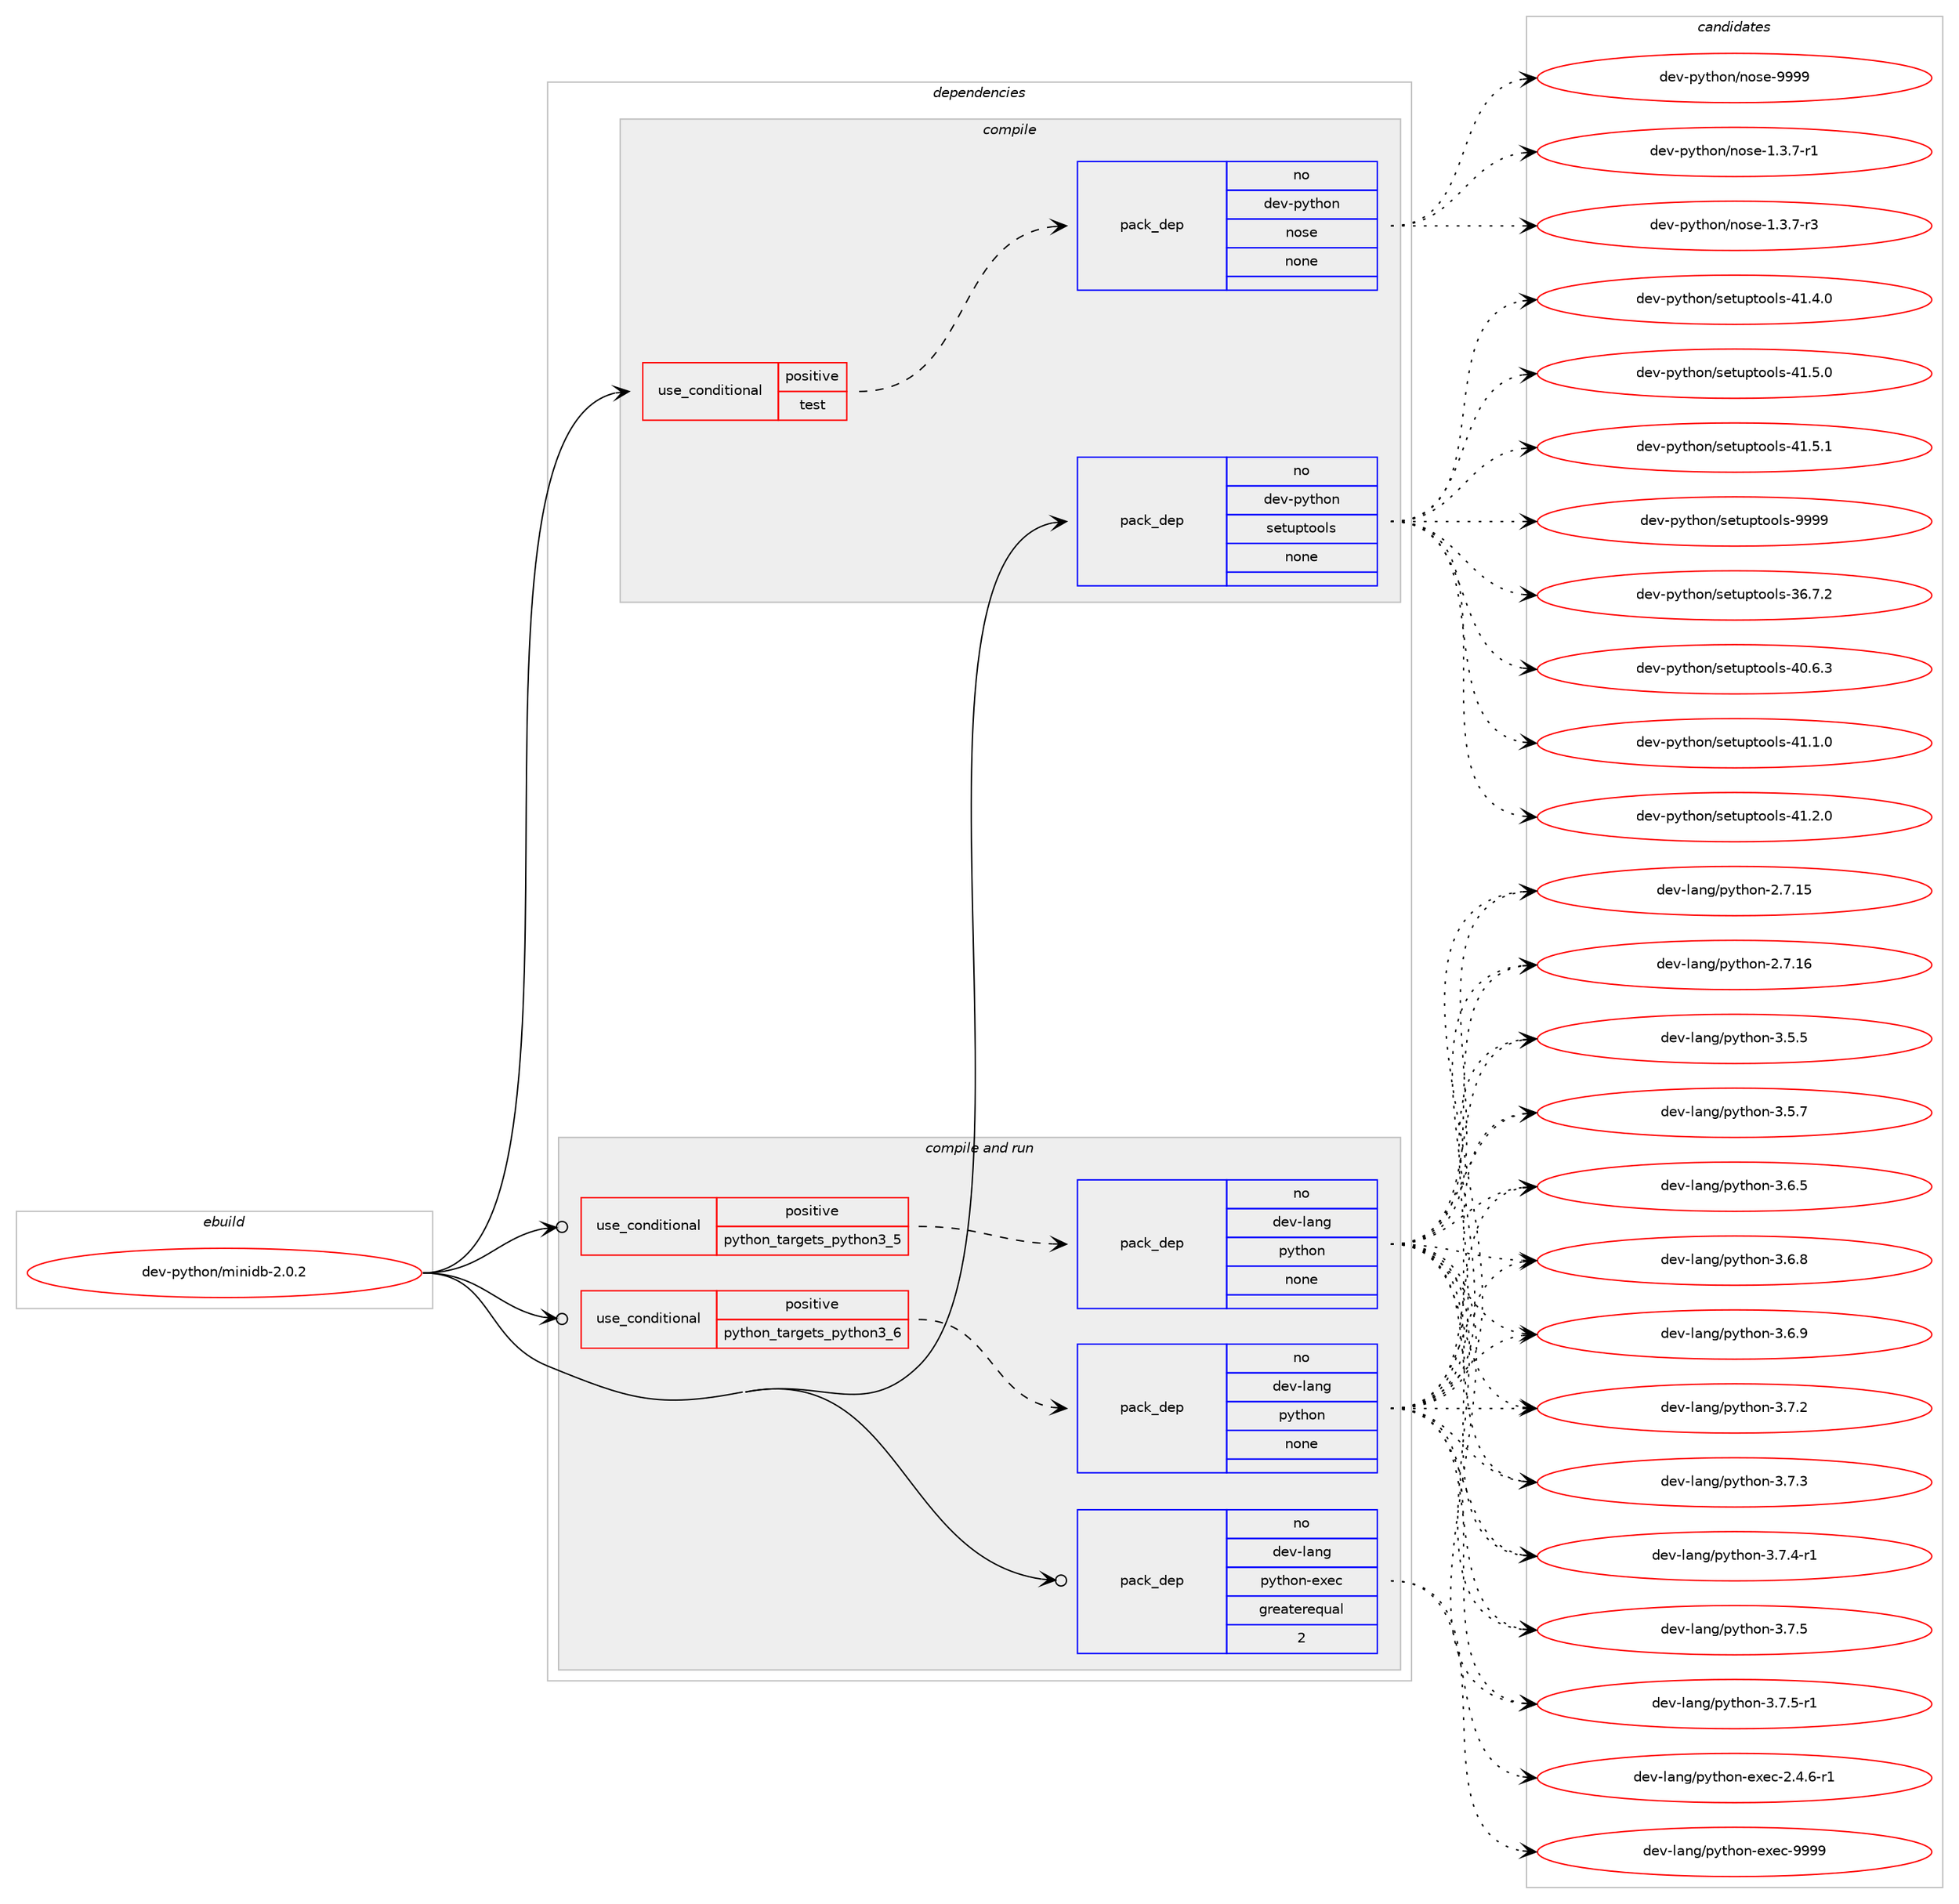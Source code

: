 digraph prolog {

# *************
# Graph options
# *************

newrank=true;
concentrate=true;
compound=true;
graph [rankdir=LR,fontname=Helvetica,fontsize=10,ranksep=1.5];#, ranksep=2.5, nodesep=0.2];
edge  [arrowhead=vee];
node  [fontname=Helvetica,fontsize=10];

# **********
# The ebuild
# **********

subgraph cluster_leftcol {
color=gray;
rank=same;
label=<<i>ebuild</i>>;
id [label="dev-python/minidb-2.0.2", color=red, width=4, href="../dev-python/minidb-2.0.2.svg"];
}

# ****************
# The dependencies
# ****************

subgraph cluster_midcol {
color=gray;
label=<<i>dependencies</i>>;
subgraph cluster_compile {
fillcolor="#eeeeee";
style=filled;
label=<<i>compile</i>>;
subgraph cond142526 {
dependency614621 [label=<<TABLE BORDER="0" CELLBORDER="1" CELLSPACING="0" CELLPADDING="4"><TR><TD ROWSPAN="3" CELLPADDING="10">use_conditional</TD></TR><TR><TD>positive</TD></TR><TR><TD>test</TD></TR></TABLE>>, shape=none, color=red];
subgraph pack460290 {
dependency614622 [label=<<TABLE BORDER="0" CELLBORDER="1" CELLSPACING="0" CELLPADDING="4" WIDTH="220"><TR><TD ROWSPAN="6" CELLPADDING="30">pack_dep</TD></TR><TR><TD WIDTH="110">no</TD></TR><TR><TD>dev-python</TD></TR><TR><TD>nose</TD></TR><TR><TD>none</TD></TR><TR><TD></TD></TR></TABLE>>, shape=none, color=blue];
}
dependency614621:e -> dependency614622:w [weight=20,style="dashed",arrowhead="vee"];
}
id:e -> dependency614621:w [weight=20,style="solid",arrowhead="vee"];
subgraph pack460291 {
dependency614623 [label=<<TABLE BORDER="0" CELLBORDER="1" CELLSPACING="0" CELLPADDING="4" WIDTH="220"><TR><TD ROWSPAN="6" CELLPADDING="30">pack_dep</TD></TR><TR><TD WIDTH="110">no</TD></TR><TR><TD>dev-python</TD></TR><TR><TD>setuptools</TD></TR><TR><TD>none</TD></TR><TR><TD></TD></TR></TABLE>>, shape=none, color=blue];
}
id:e -> dependency614623:w [weight=20,style="solid",arrowhead="vee"];
}
subgraph cluster_compileandrun {
fillcolor="#eeeeee";
style=filled;
label=<<i>compile and run</i>>;
subgraph cond142527 {
dependency614624 [label=<<TABLE BORDER="0" CELLBORDER="1" CELLSPACING="0" CELLPADDING="4"><TR><TD ROWSPAN="3" CELLPADDING="10">use_conditional</TD></TR><TR><TD>positive</TD></TR><TR><TD>python_targets_python3_5</TD></TR></TABLE>>, shape=none, color=red];
subgraph pack460292 {
dependency614625 [label=<<TABLE BORDER="0" CELLBORDER="1" CELLSPACING="0" CELLPADDING="4" WIDTH="220"><TR><TD ROWSPAN="6" CELLPADDING="30">pack_dep</TD></TR><TR><TD WIDTH="110">no</TD></TR><TR><TD>dev-lang</TD></TR><TR><TD>python</TD></TR><TR><TD>none</TD></TR><TR><TD></TD></TR></TABLE>>, shape=none, color=blue];
}
dependency614624:e -> dependency614625:w [weight=20,style="dashed",arrowhead="vee"];
}
id:e -> dependency614624:w [weight=20,style="solid",arrowhead="odotvee"];
subgraph cond142528 {
dependency614626 [label=<<TABLE BORDER="0" CELLBORDER="1" CELLSPACING="0" CELLPADDING="4"><TR><TD ROWSPAN="3" CELLPADDING="10">use_conditional</TD></TR><TR><TD>positive</TD></TR><TR><TD>python_targets_python3_6</TD></TR></TABLE>>, shape=none, color=red];
subgraph pack460293 {
dependency614627 [label=<<TABLE BORDER="0" CELLBORDER="1" CELLSPACING="0" CELLPADDING="4" WIDTH="220"><TR><TD ROWSPAN="6" CELLPADDING="30">pack_dep</TD></TR><TR><TD WIDTH="110">no</TD></TR><TR><TD>dev-lang</TD></TR><TR><TD>python</TD></TR><TR><TD>none</TD></TR><TR><TD></TD></TR></TABLE>>, shape=none, color=blue];
}
dependency614626:e -> dependency614627:w [weight=20,style="dashed",arrowhead="vee"];
}
id:e -> dependency614626:w [weight=20,style="solid",arrowhead="odotvee"];
subgraph pack460294 {
dependency614628 [label=<<TABLE BORDER="0" CELLBORDER="1" CELLSPACING="0" CELLPADDING="4" WIDTH="220"><TR><TD ROWSPAN="6" CELLPADDING="30">pack_dep</TD></TR><TR><TD WIDTH="110">no</TD></TR><TR><TD>dev-lang</TD></TR><TR><TD>python-exec</TD></TR><TR><TD>greaterequal</TD></TR><TR><TD>2</TD></TR></TABLE>>, shape=none, color=blue];
}
id:e -> dependency614628:w [weight=20,style="solid",arrowhead="odotvee"];
}
subgraph cluster_run {
fillcolor="#eeeeee";
style=filled;
label=<<i>run</i>>;
}
}

# **************
# The candidates
# **************

subgraph cluster_choices {
rank=same;
color=gray;
label=<<i>candidates</i>>;

subgraph choice460290 {
color=black;
nodesep=1;
choice10010111845112121116104111110471101111151014549465146554511449 [label="dev-python/nose-1.3.7-r1", color=red, width=4,href="../dev-python/nose-1.3.7-r1.svg"];
choice10010111845112121116104111110471101111151014549465146554511451 [label="dev-python/nose-1.3.7-r3", color=red, width=4,href="../dev-python/nose-1.3.7-r3.svg"];
choice10010111845112121116104111110471101111151014557575757 [label="dev-python/nose-9999", color=red, width=4,href="../dev-python/nose-9999.svg"];
dependency614622:e -> choice10010111845112121116104111110471101111151014549465146554511449:w [style=dotted,weight="100"];
dependency614622:e -> choice10010111845112121116104111110471101111151014549465146554511451:w [style=dotted,weight="100"];
dependency614622:e -> choice10010111845112121116104111110471101111151014557575757:w [style=dotted,weight="100"];
}
subgraph choice460291 {
color=black;
nodesep=1;
choice100101118451121211161041111104711510111611711211611111110811545515446554650 [label="dev-python/setuptools-36.7.2", color=red, width=4,href="../dev-python/setuptools-36.7.2.svg"];
choice100101118451121211161041111104711510111611711211611111110811545524846544651 [label="dev-python/setuptools-40.6.3", color=red, width=4,href="../dev-python/setuptools-40.6.3.svg"];
choice100101118451121211161041111104711510111611711211611111110811545524946494648 [label="dev-python/setuptools-41.1.0", color=red, width=4,href="../dev-python/setuptools-41.1.0.svg"];
choice100101118451121211161041111104711510111611711211611111110811545524946504648 [label="dev-python/setuptools-41.2.0", color=red, width=4,href="../dev-python/setuptools-41.2.0.svg"];
choice100101118451121211161041111104711510111611711211611111110811545524946524648 [label="dev-python/setuptools-41.4.0", color=red, width=4,href="../dev-python/setuptools-41.4.0.svg"];
choice100101118451121211161041111104711510111611711211611111110811545524946534648 [label="dev-python/setuptools-41.5.0", color=red, width=4,href="../dev-python/setuptools-41.5.0.svg"];
choice100101118451121211161041111104711510111611711211611111110811545524946534649 [label="dev-python/setuptools-41.5.1", color=red, width=4,href="../dev-python/setuptools-41.5.1.svg"];
choice10010111845112121116104111110471151011161171121161111111081154557575757 [label="dev-python/setuptools-9999", color=red, width=4,href="../dev-python/setuptools-9999.svg"];
dependency614623:e -> choice100101118451121211161041111104711510111611711211611111110811545515446554650:w [style=dotted,weight="100"];
dependency614623:e -> choice100101118451121211161041111104711510111611711211611111110811545524846544651:w [style=dotted,weight="100"];
dependency614623:e -> choice100101118451121211161041111104711510111611711211611111110811545524946494648:w [style=dotted,weight="100"];
dependency614623:e -> choice100101118451121211161041111104711510111611711211611111110811545524946504648:w [style=dotted,weight="100"];
dependency614623:e -> choice100101118451121211161041111104711510111611711211611111110811545524946524648:w [style=dotted,weight="100"];
dependency614623:e -> choice100101118451121211161041111104711510111611711211611111110811545524946534648:w [style=dotted,weight="100"];
dependency614623:e -> choice100101118451121211161041111104711510111611711211611111110811545524946534649:w [style=dotted,weight="100"];
dependency614623:e -> choice10010111845112121116104111110471151011161171121161111111081154557575757:w [style=dotted,weight="100"];
}
subgraph choice460292 {
color=black;
nodesep=1;
choice10010111845108971101034711212111610411111045504655464953 [label="dev-lang/python-2.7.15", color=red, width=4,href="../dev-lang/python-2.7.15.svg"];
choice10010111845108971101034711212111610411111045504655464954 [label="dev-lang/python-2.7.16", color=red, width=4,href="../dev-lang/python-2.7.16.svg"];
choice100101118451089711010347112121116104111110455146534653 [label="dev-lang/python-3.5.5", color=red, width=4,href="../dev-lang/python-3.5.5.svg"];
choice100101118451089711010347112121116104111110455146534655 [label="dev-lang/python-3.5.7", color=red, width=4,href="../dev-lang/python-3.5.7.svg"];
choice100101118451089711010347112121116104111110455146544653 [label="dev-lang/python-3.6.5", color=red, width=4,href="../dev-lang/python-3.6.5.svg"];
choice100101118451089711010347112121116104111110455146544656 [label="dev-lang/python-3.6.8", color=red, width=4,href="../dev-lang/python-3.6.8.svg"];
choice100101118451089711010347112121116104111110455146544657 [label="dev-lang/python-3.6.9", color=red, width=4,href="../dev-lang/python-3.6.9.svg"];
choice100101118451089711010347112121116104111110455146554650 [label="dev-lang/python-3.7.2", color=red, width=4,href="../dev-lang/python-3.7.2.svg"];
choice100101118451089711010347112121116104111110455146554651 [label="dev-lang/python-3.7.3", color=red, width=4,href="../dev-lang/python-3.7.3.svg"];
choice1001011184510897110103471121211161041111104551465546524511449 [label="dev-lang/python-3.7.4-r1", color=red, width=4,href="../dev-lang/python-3.7.4-r1.svg"];
choice100101118451089711010347112121116104111110455146554653 [label="dev-lang/python-3.7.5", color=red, width=4,href="../dev-lang/python-3.7.5.svg"];
choice1001011184510897110103471121211161041111104551465546534511449 [label="dev-lang/python-3.7.5-r1", color=red, width=4,href="../dev-lang/python-3.7.5-r1.svg"];
dependency614625:e -> choice10010111845108971101034711212111610411111045504655464953:w [style=dotted,weight="100"];
dependency614625:e -> choice10010111845108971101034711212111610411111045504655464954:w [style=dotted,weight="100"];
dependency614625:e -> choice100101118451089711010347112121116104111110455146534653:w [style=dotted,weight="100"];
dependency614625:e -> choice100101118451089711010347112121116104111110455146534655:w [style=dotted,weight="100"];
dependency614625:e -> choice100101118451089711010347112121116104111110455146544653:w [style=dotted,weight="100"];
dependency614625:e -> choice100101118451089711010347112121116104111110455146544656:w [style=dotted,weight="100"];
dependency614625:e -> choice100101118451089711010347112121116104111110455146544657:w [style=dotted,weight="100"];
dependency614625:e -> choice100101118451089711010347112121116104111110455146554650:w [style=dotted,weight="100"];
dependency614625:e -> choice100101118451089711010347112121116104111110455146554651:w [style=dotted,weight="100"];
dependency614625:e -> choice1001011184510897110103471121211161041111104551465546524511449:w [style=dotted,weight="100"];
dependency614625:e -> choice100101118451089711010347112121116104111110455146554653:w [style=dotted,weight="100"];
dependency614625:e -> choice1001011184510897110103471121211161041111104551465546534511449:w [style=dotted,weight="100"];
}
subgraph choice460293 {
color=black;
nodesep=1;
choice10010111845108971101034711212111610411111045504655464953 [label="dev-lang/python-2.7.15", color=red, width=4,href="../dev-lang/python-2.7.15.svg"];
choice10010111845108971101034711212111610411111045504655464954 [label="dev-lang/python-2.7.16", color=red, width=4,href="../dev-lang/python-2.7.16.svg"];
choice100101118451089711010347112121116104111110455146534653 [label="dev-lang/python-3.5.5", color=red, width=4,href="../dev-lang/python-3.5.5.svg"];
choice100101118451089711010347112121116104111110455146534655 [label="dev-lang/python-3.5.7", color=red, width=4,href="../dev-lang/python-3.5.7.svg"];
choice100101118451089711010347112121116104111110455146544653 [label="dev-lang/python-3.6.5", color=red, width=4,href="../dev-lang/python-3.6.5.svg"];
choice100101118451089711010347112121116104111110455146544656 [label="dev-lang/python-3.6.8", color=red, width=4,href="../dev-lang/python-3.6.8.svg"];
choice100101118451089711010347112121116104111110455146544657 [label="dev-lang/python-3.6.9", color=red, width=4,href="../dev-lang/python-3.6.9.svg"];
choice100101118451089711010347112121116104111110455146554650 [label="dev-lang/python-3.7.2", color=red, width=4,href="../dev-lang/python-3.7.2.svg"];
choice100101118451089711010347112121116104111110455146554651 [label="dev-lang/python-3.7.3", color=red, width=4,href="../dev-lang/python-3.7.3.svg"];
choice1001011184510897110103471121211161041111104551465546524511449 [label="dev-lang/python-3.7.4-r1", color=red, width=4,href="../dev-lang/python-3.7.4-r1.svg"];
choice100101118451089711010347112121116104111110455146554653 [label="dev-lang/python-3.7.5", color=red, width=4,href="../dev-lang/python-3.7.5.svg"];
choice1001011184510897110103471121211161041111104551465546534511449 [label="dev-lang/python-3.7.5-r1", color=red, width=4,href="../dev-lang/python-3.7.5-r1.svg"];
dependency614627:e -> choice10010111845108971101034711212111610411111045504655464953:w [style=dotted,weight="100"];
dependency614627:e -> choice10010111845108971101034711212111610411111045504655464954:w [style=dotted,weight="100"];
dependency614627:e -> choice100101118451089711010347112121116104111110455146534653:w [style=dotted,weight="100"];
dependency614627:e -> choice100101118451089711010347112121116104111110455146534655:w [style=dotted,weight="100"];
dependency614627:e -> choice100101118451089711010347112121116104111110455146544653:w [style=dotted,weight="100"];
dependency614627:e -> choice100101118451089711010347112121116104111110455146544656:w [style=dotted,weight="100"];
dependency614627:e -> choice100101118451089711010347112121116104111110455146544657:w [style=dotted,weight="100"];
dependency614627:e -> choice100101118451089711010347112121116104111110455146554650:w [style=dotted,weight="100"];
dependency614627:e -> choice100101118451089711010347112121116104111110455146554651:w [style=dotted,weight="100"];
dependency614627:e -> choice1001011184510897110103471121211161041111104551465546524511449:w [style=dotted,weight="100"];
dependency614627:e -> choice100101118451089711010347112121116104111110455146554653:w [style=dotted,weight="100"];
dependency614627:e -> choice1001011184510897110103471121211161041111104551465546534511449:w [style=dotted,weight="100"];
}
subgraph choice460294 {
color=black;
nodesep=1;
choice10010111845108971101034711212111610411111045101120101994550465246544511449 [label="dev-lang/python-exec-2.4.6-r1", color=red, width=4,href="../dev-lang/python-exec-2.4.6-r1.svg"];
choice10010111845108971101034711212111610411111045101120101994557575757 [label="dev-lang/python-exec-9999", color=red, width=4,href="../dev-lang/python-exec-9999.svg"];
dependency614628:e -> choice10010111845108971101034711212111610411111045101120101994550465246544511449:w [style=dotted,weight="100"];
dependency614628:e -> choice10010111845108971101034711212111610411111045101120101994557575757:w [style=dotted,weight="100"];
}
}

}
